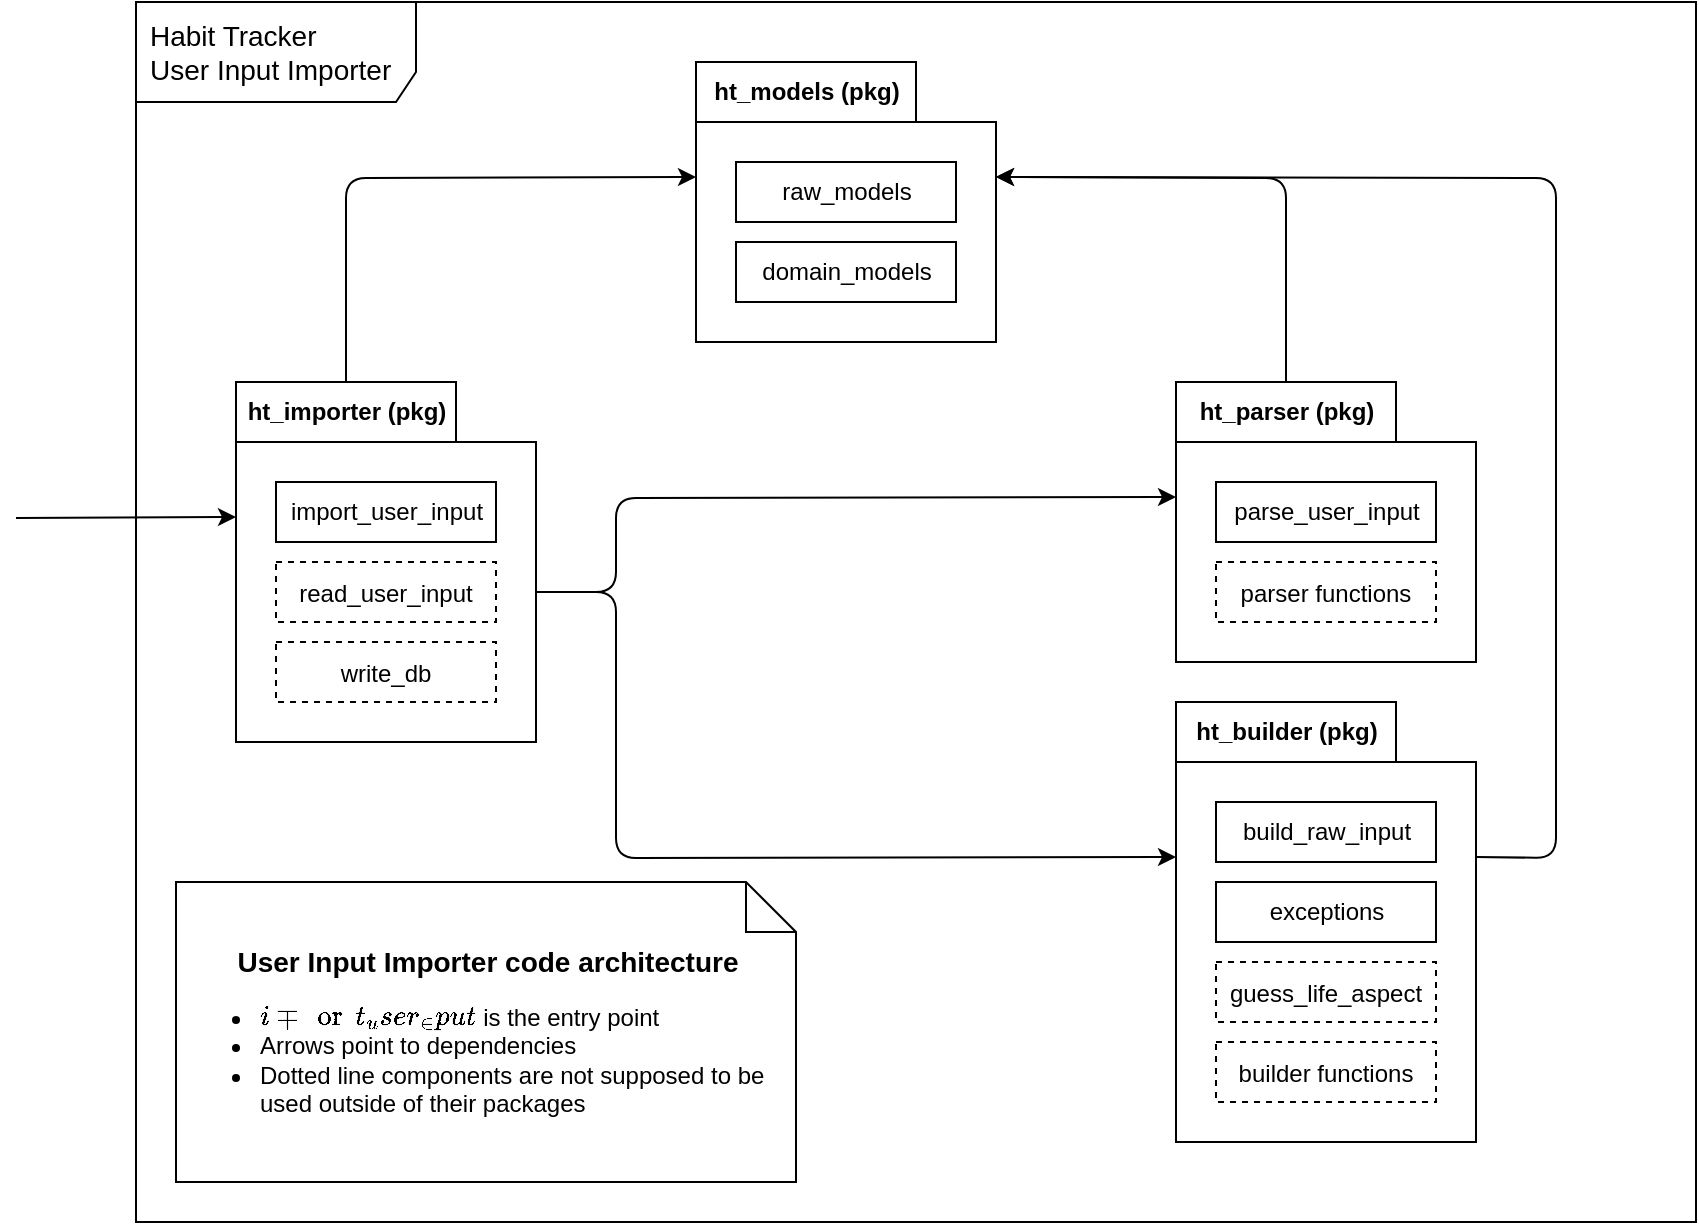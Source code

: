 <mxfile>
    <diagram id="n9ClryAyPdm4Hf-dP0wE" name="Page-1">
        <mxGraphModel dx="1075" dy="863" grid="1" gridSize="10" guides="1" tooltips="1" connect="1" arrows="1" fold="1" page="1" pageScale="1" pageWidth="827" pageHeight="1169" math="0" shadow="0">
            <root>
                <mxCell id="0"/>
                <mxCell id="1" parent="0"/>
                <mxCell id="2" value="&lt;font style=&quot;font-size: 14px&quot;&gt;Habit Tracker&lt;br&gt;User Input Importer&lt;/font&gt;" style="shape=umlFrame;whiteSpace=wrap;html=1;width=140;height=50;boundedLbl=1;verticalAlign=middle;align=left;spacingLeft=5;" parent="1" vertex="1">
                    <mxGeometry x="280" y="120" width="780" height="610" as="geometry"/>
                </mxCell>
                <mxCell id="3" value="ht_models (pkg)" style="shape=folder;fontStyle=1;tabWidth=110;tabHeight=30;tabPosition=left;html=1;boundedLbl=1;labelInHeader=1;container=1;collapsible=0;recursiveResize=0;" parent="1" vertex="1">
                    <mxGeometry x="560" y="150" width="150" height="140" as="geometry"/>
                </mxCell>
                <mxCell id="4" value="raw_models" style="html=1;" parent="3" vertex="1">
                    <mxGeometry width="110" height="30" relative="1" as="geometry">
                        <mxPoint x="20" y="50" as="offset"/>
                    </mxGeometry>
                </mxCell>
                <mxCell id="5" value="domain_models" style="html=1;" parent="3" vertex="1">
                    <mxGeometry width="110" height="30" relative="1" as="geometry">
                        <mxPoint x="20" y="90" as="offset"/>
                    </mxGeometry>
                </mxCell>
                <mxCell id="39" style="edgeStyle=none;html=1;exitX=0;exitY=0;exitDx=55;exitDy=0;exitPerimeter=0;fontSize=12;entryX=0;entryY=0;entryDx=150;entryDy=57.5;entryPerimeter=0;" edge="1" parent="1" source="7" target="3">
                    <mxGeometry relative="1" as="geometry">
                        <mxPoint x="770" y="215" as="targetPoint"/>
                        <Array as="points">
                            <mxPoint x="855" y="208"/>
                        </Array>
                    </mxGeometry>
                </mxCell>
                <mxCell id="7" value="ht_parser (pkg)" style="shape=folder;fontStyle=1;tabWidth=110;tabHeight=30;tabPosition=left;html=1;boundedLbl=1;labelInHeader=1;container=1;collapsible=0;recursiveResize=0;" vertex="1" parent="1">
                    <mxGeometry x="800" y="310" width="150" height="140" as="geometry"/>
                </mxCell>
                <mxCell id="8" value="parse_user_input" style="html=1;" vertex="1" parent="7">
                    <mxGeometry width="110" height="30" relative="1" as="geometry">
                        <mxPoint x="20" y="50" as="offset"/>
                    </mxGeometry>
                </mxCell>
                <mxCell id="40" value="parser functions" style="fontStyle=0;dashed=1;fontSize=12;" vertex="1" parent="7">
                    <mxGeometry x="20" y="90" width="110" height="30" as="geometry"/>
                </mxCell>
                <mxCell id="45" style="edgeStyle=none;html=1;exitX=0;exitY=0;exitDx=150;exitDy=77.5;exitPerimeter=0;entryX=0;entryY=0;entryDx=150;entryDy=57.5;entryPerimeter=0;fontFamily=Helvetica;fontSize=12;fontColor=default;" edge="1" parent="1" source="13" target="3">
                    <mxGeometry relative="1" as="geometry">
                        <Array as="points">
                            <mxPoint x="990" y="548"/>
                            <mxPoint x="990" y="208"/>
                        </Array>
                    </mxGeometry>
                </mxCell>
                <mxCell id="13" value="ht_builder (pkg)" style="shape=folder;fontStyle=1;tabWidth=110;tabHeight=30;tabPosition=left;html=1;boundedLbl=1;labelInHeader=1;container=1;collapsible=0;recursiveResize=0;" vertex="1" parent="1">
                    <mxGeometry x="800" y="470" width="150" height="220" as="geometry"/>
                </mxCell>
                <mxCell id="14" value="build_raw_input" style="html=1;" vertex="1" parent="13">
                    <mxGeometry width="110" height="30" relative="1" as="geometry">
                        <mxPoint x="20" y="50" as="offset"/>
                    </mxGeometry>
                </mxCell>
                <mxCell id="6" value="exceptions" style="html=1;" parent="13" vertex="1">
                    <mxGeometry width="110" height="30" relative="1" as="geometry">
                        <mxPoint x="20" y="90" as="offset"/>
                    </mxGeometry>
                </mxCell>
                <mxCell id="44" value="guess_life_aspect" style="fontStyle=0;dashed=1;fontSize=12;" vertex="1" parent="13">
                    <mxGeometry x="20" y="130" width="110" height="30" as="geometry"/>
                </mxCell>
                <mxCell id="43" value="builder functions" style="fontStyle=0;dashed=1;fontSize=12;" vertex="1" parent="13">
                    <mxGeometry x="20" y="170" width="110" height="30" as="geometry"/>
                </mxCell>
                <mxCell id="46" style="edgeStyle=none;html=1;exitX=0;exitY=0;exitDx=55;exitDy=0;exitPerimeter=0;entryX=0;entryY=0;entryDx=0;entryDy=57.5;entryPerimeter=0;fontFamily=Helvetica;fontSize=12;fontColor=default;" edge="1" parent="1" source="18" target="3">
                    <mxGeometry relative="1" as="geometry">
                        <Array as="points">
                            <mxPoint x="385" y="208"/>
                        </Array>
                    </mxGeometry>
                </mxCell>
                <mxCell id="47" style="edgeStyle=none;html=1;exitX=0;exitY=0;exitDx=150;exitDy=105;exitPerimeter=0;entryX=0;entryY=0;entryDx=0;entryDy=57.5;entryPerimeter=0;fontFamily=Helvetica;fontSize=12;fontColor=default;" edge="1" parent="1" source="18" target="7">
                    <mxGeometry relative="1" as="geometry">
                        <Array as="points">
                            <mxPoint x="520" y="415"/>
                            <mxPoint x="520" y="368"/>
                        </Array>
                    </mxGeometry>
                </mxCell>
                <mxCell id="48" style="edgeStyle=none;html=1;exitX=0;exitY=0;exitDx=150;exitDy=105;exitPerimeter=0;entryX=0;entryY=0;entryDx=0;entryDy=77.5;entryPerimeter=0;fontFamily=Helvetica;fontSize=12;fontColor=default;" edge="1" parent="1" source="18" target="13">
                    <mxGeometry relative="1" as="geometry">
                        <Array as="points">
                            <mxPoint x="520" y="415"/>
                            <mxPoint x="520" y="548"/>
                        </Array>
                    </mxGeometry>
                </mxCell>
                <mxCell id="52" value="" style="html=1;fontFamily=Helvetica;fontSize=12;fontColor=default;entryX=0;entryY=0;entryDx=0;entryDy=67.5;entryPerimeter=0;" edge="1" parent="1" target="18">
                    <mxGeometry relative="1" as="geometry">
                        <mxPoint x="220" y="378" as="sourcePoint"/>
                        <mxPoint x="235" y="400" as="targetPoint"/>
                    </mxGeometry>
                </mxCell>
                <mxCell id="18" value="ht_importer (pkg)" style="shape=folder;fontStyle=1;tabWidth=110;tabHeight=30;tabPosition=left;html=1;boundedLbl=1;labelInHeader=1;container=1;collapsible=0;recursiveResize=0;" vertex="1" parent="1">
                    <mxGeometry x="330" y="310" width="150" height="180" as="geometry"/>
                </mxCell>
                <mxCell id="19" value="import_user_input" style="html=1;" vertex="1" parent="18">
                    <mxGeometry width="110" height="30" relative="1" as="geometry">
                        <mxPoint x="20" y="50" as="offset"/>
                    </mxGeometry>
                </mxCell>
                <mxCell id="50" value="read_user_input" style="fontStyle=0;dashed=1;fontSize=12;" vertex="1" parent="18">
                    <mxGeometry x="20" y="90" width="110" height="30" as="geometry"/>
                </mxCell>
                <mxCell id="49" value="write_db" style="fontStyle=0;dashed=1;fontSize=12;" vertex="1" parent="18">
                    <mxGeometry x="20" y="130" width="110" height="30" as="geometry"/>
                </mxCell>
                <mxCell id="57" value="&lt;div style=&quot;text-align: center&quot;&gt;&lt;span&gt;&lt;font style=&quot;font-size: 14px&quot;&gt;&lt;b&gt;User Input Importer code architecture&lt;/b&gt;&lt;/font&gt;&lt;/span&gt;&lt;/div&gt;&lt;ul&gt;&lt;li&gt;`import_user_input` is the entry point&lt;/li&gt;&lt;li&gt;Arrows point to dependencies&lt;/li&gt;&lt;li&gt;Dotted line components are not supposed to be used outside of their packages&lt;/li&gt;&lt;/ul&gt;" style="shape=note2;boundedLbl=1;whiteSpace=wrap;html=1;size=25;verticalAlign=top;align=left;fontFamily=Helvetica;fontSize=12;fontColor=default;strokeColor=default;fillColor=default;" vertex="1" parent="1">
                    <mxGeometry x="300" y="560" width="310" height="150" as="geometry"/>
                </mxCell>
            </root>
        </mxGraphModel>
    </diagram>
</mxfile>